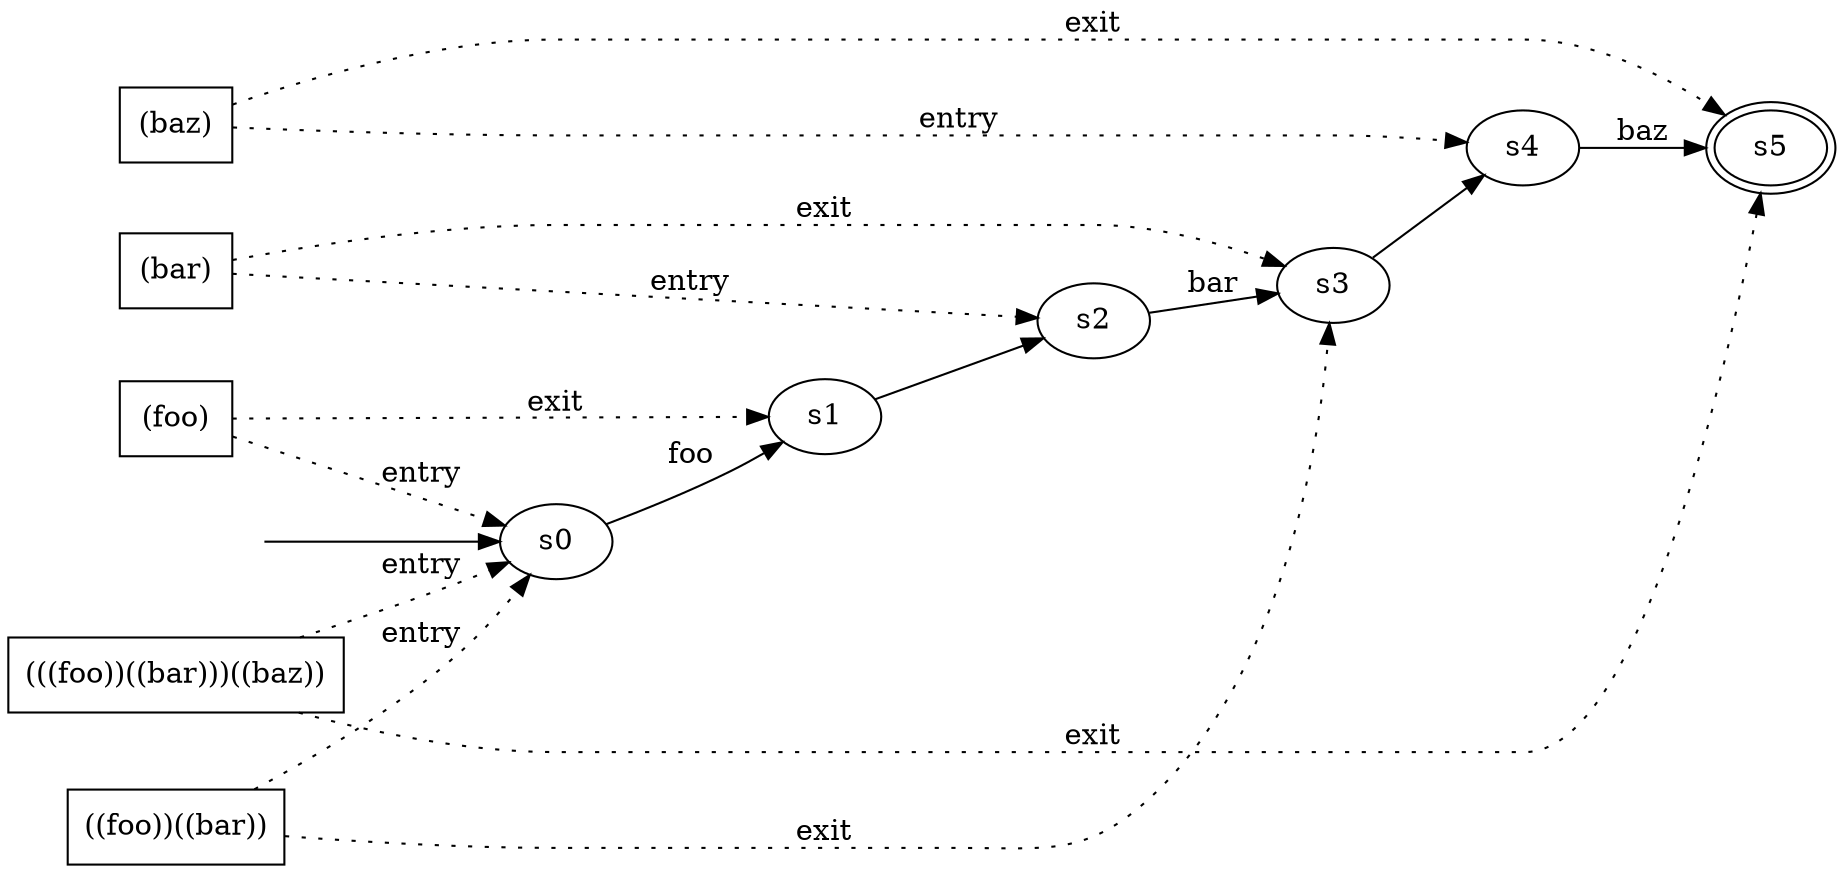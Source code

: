 // File in graphviz .dot format
// Example, create png file using: dot <filename> -Tpng -o out.png
digraph nfa {
rankdir=LR;
s0;
s1;
s2;
s3;
s4;
s5 [peripheries=2];
_start_ [style=invis];
_start_ -> s0
s0 -> s1 [label="foo"];
s1 -> s2;
s2 -> s3 [label="bar"];
s3 -> s4;
s4 -> s5 [label="baz"];
{
rank = same;
n0 [label="(foo)"][shape = box;];
n1 [label="(bar)"][shape = box;];
n2 [label="(baz)"][shape = box;];
n3 [label="((foo))((bar))"][shape = box;];
n4 [label="(((foo))((bar)))((baz))"][shape = box;];
};
n0 -> s0 [label="entry"][style=dotted];
n0 -> s1 [label="exit"][style=dotted];
n1 -> s2 [label="entry"][style=dotted];
n1 -> s3 [label="exit"][style=dotted];
n2 -> s4 [label="entry"][style=dotted];
n2 -> s5 [label="exit"][style=dotted];
n3 -> s0 [label="entry"][style=dotted];
n3 -> s3 [label="exit"][style=dotted];
n4 -> s0 [label="entry"][style=dotted];
n4 -> s5 [label="exit"][style=dotted];
}